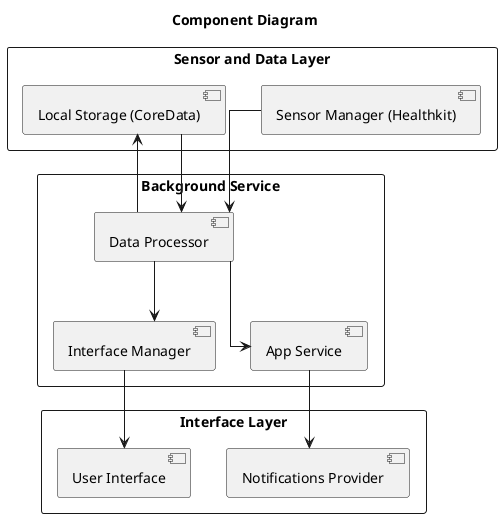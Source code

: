 @startuml Component Diagram
title Component Diagram
top to bottom direction
skinparam linetype ortho
skinparam packageStyle rectangle

package "Interface Layer" {
    [Notifications Provider] as notifications
    [User Interface] as interface

}

package "Background Service" {
    [Interface Manager] as interfaceManager   
    [Data Processor] as processor
    [App Service] as appService    
}
    
package "Sensor and Data Layer" { 
    [Sensor Manager (Healthkit)] as sensor
    [Local Storage (CoreData)] as storage
}
appService --> notifications

sensor --> processor
processor --> storage
processor --> appService
storage --> processor
processor --> interfaceManager
interfaceManager --> interface


@enduml
